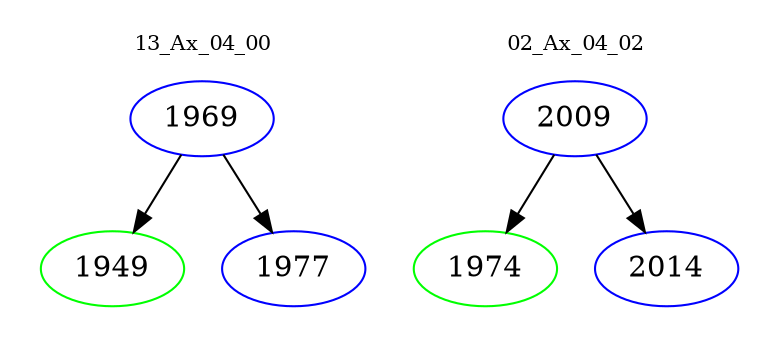 digraph{
subgraph cluster_0 {
color = white
label = "13_Ax_04_00";
fontsize=10;
T0_1969 [label="1969", color="blue"]
T0_1969 -> T0_1949 [color="black"]
T0_1949 [label="1949", color="green"]
T0_1969 -> T0_1977 [color="black"]
T0_1977 [label="1977", color="blue"]
}
subgraph cluster_1 {
color = white
label = "02_Ax_04_02";
fontsize=10;
T1_2009 [label="2009", color="blue"]
T1_2009 -> T1_1974 [color="black"]
T1_1974 [label="1974", color="green"]
T1_2009 -> T1_2014 [color="black"]
T1_2014 [label="2014", color="blue"]
}
}
